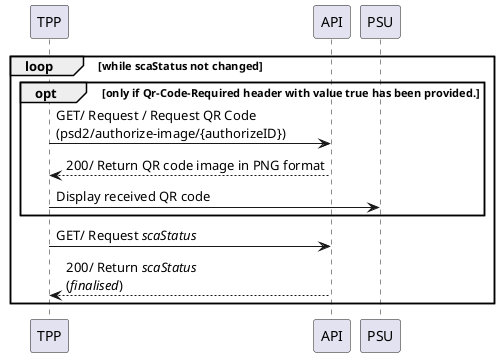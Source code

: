 @startuml check-sca-status-decoupled
loop while scaStatus not changed
    opt only if Qr-Code-Required header with value true has been provided.
        TPP->API: GET/ Request / Request QR Code\n(psd2/authorize-image/{authorizeID})
        TPP<--API: 200/ Return QR code image in PNG format
        TPP->PSU: Display received QR code
    end
    TPP->API: GET/ Request //scaStatus//
    TPP<--API: 200/ Return //scaStatus// \n(//finalised//)
end
@enduml

